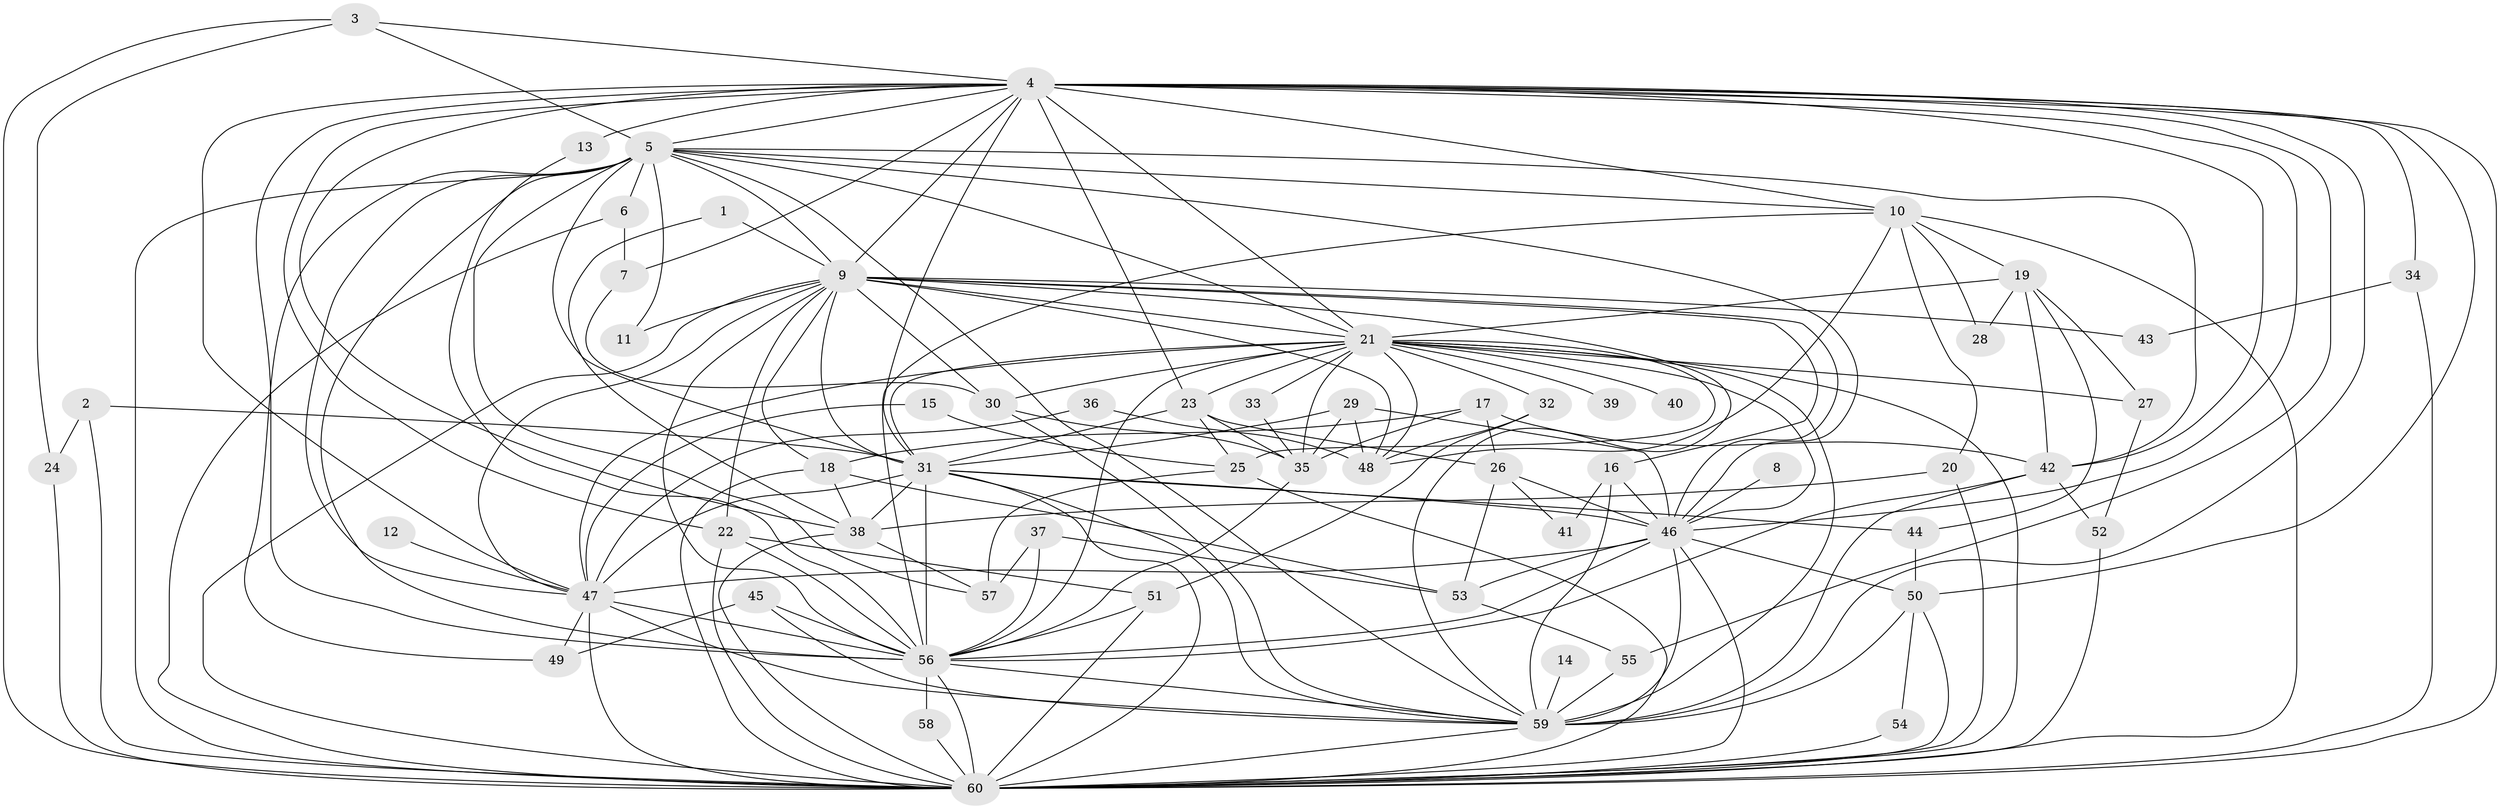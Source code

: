 // original degree distribution, {24: 0.008403361344537815, 20: 0.008403361344537815, 21: 0.008403361344537815, 17: 0.008403361344537815, 19: 0.01680672268907563, 27: 0.008403361344537815, 18: 0.008403361344537815, 34: 0.008403361344537815, 16: 0.008403361344537815, 9: 0.008403361344537815, 6: 0.06722689075630252, 5: 0.05042016806722689, 2: 0.5630252100840336, 3: 0.17647058823529413, 4: 0.04201680672268908, 7: 0.008403361344537815}
// Generated by graph-tools (version 1.1) at 2025/01/03/09/25 03:01:26]
// undirected, 60 vertices, 175 edges
graph export_dot {
graph [start="1"]
  node [color=gray90,style=filled];
  1;
  2;
  3;
  4;
  5;
  6;
  7;
  8;
  9;
  10;
  11;
  12;
  13;
  14;
  15;
  16;
  17;
  18;
  19;
  20;
  21;
  22;
  23;
  24;
  25;
  26;
  27;
  28;
  29;
  30;
  31;
  32;
  33;
  34;
  35;
  36;
  37;
  38;
  39;
  40;
  41;
  42;
  43;
  44;
  45;
  46;
  47;
  48;
  49;
  50;
  51;
  52;
  53;
  54;
  55;
  56;
  57;
  58;
  59;
  60;
  1 -- 9 [weight=1.0];
  1 -- 38 [weight=1.0];
  2 -- 24 [weight=1.0];
  2 -- 31 [weight=1.0];
  2 -- 60 [weight=1.0];
  3 -- 4 [weight=1.0];
  3 -- 5 [weight=1.0];
  3 -- 24 [weight=1.0];
  3 -- 60 [weight=1.0];
  4 -- 5 [weight=1.0];
  4 -- 7 [weight=1.0];
  4 -- 9 [weight=1.0];
  4 -- 10 [weight=1.0];
  4 -- 13 [weight=2.0];
  4 -- 21 [weight=2.0];
  4 -- 22 [weight=1.0];
  4 -- 23 [weight=1.0];
  4 -- 31 [weight=1.0];
  4 -- 34 [weight=1.0];
  4 -- 38 [weight=1.0];
  4 -- 42 [weight=1.0];
  4 -- 46 [weight=1.0];
  4 -- 47 [weight=1.0];
  4 -- 50 [weight=1.0];
  4 -- 55 [weight=1.0];
  4 -- 56 [weight=2.0];
  4 -- 59 [weight=2.0];
  4 -- 60 [weight=1.0];
  5 -- 6 [weight=1.0];
  5 -- 9 [weight=1.0];
  5 -- 10 [weight=1.0];
  5 -- 11 [weight=1.0];
  5 -- 21 [weight=1.0];
  5 -- 31 [weight=2.0];
  5 -- 42 [weight=1.0];
  5 -- 46 [weight=1.0];
  5 -- 47 [weight=1.0];
  5 -- 49 [weight=1.0];
  5 -- 56 [weight=1.0];
  5 -- 57 [weight=1.0];
  5 -- 59 [weight=1.0];
  5 -- 60 [weight=1.0];
  6 -- 7 [weight=1.0];
  6 -- 60 [weight=1.0];
  7 -- 30 [weight=1.0];
  8 -- 46 [weight=1.0];
  9 -- 11 [weight=2.0];
  9 -- 16 [weight=1.0];
  9 -- 18 [weight=1.0];
  9 -- 21 [weight=1.0];
  9 -- 22 [weight=1.0];
  9 -- 30 [weight=1.0];
  9 -- 31 [weight=2.0];
  9 -- 43 [weight=2.0];
  9 -- 46 [weight=1.0];
  9 -- 47 [weight=1.0];
  9 -- 48 [weight=1.0];
  9 -- 56 [weight=1.0];
  9 -- 59 [weight=1.0];
  9 -- 60 [weight=1.0];
  10 -- 19 [weight=1.0];
  10 -- 20 [weight=1.0];
  10 -- 28 [weight=1.0];
  10 -- 48 [weight=1.0];
  10 -- 56 [weight=1.0];
  10 -- 60 [weight=1.0];
  12 -- 47 [weight=1.0];
  13 -- 56 [weight=1.0];
  14 -- 59 [weight=1.0];
  15 -- 25 [weight=1.0];
  15 -- 47 [weight=1.0];
  16 -- 41 [weight=1.0];
  16 -- 46 [weight=1.0];
  16 -- 59 [weight=1.0];
  17 -- 18 [weight=1.0];
  17 -- 26 [weight=1.0];
  17 -- 35 [weight=1.0];
  17 -- 42 [weight=1.0];
  18 -- 38 [weight=1.0];
  18 -- 53 [weight=1.0];
  18 -- 60 [weight=1.0];
  19 -- 21 [weight=1.0];
  19 -- 27 [weight=1.0];
  19 -- 28 [weight=1.0];
  19 -- 42 [weight=1.0];
  19 -- 44 [weight=1.0];
  20 -- 38 [weight=1.0];
  20 -- 60 [weight=1.0];
  21 -- 23 [weight=1.0];
  21 -- 25 [weight=2.0];
  21 -- 27 [weight=1.0];
  21 -- 30 [weight=1.0];
  21 -- 31 [weight=4.0];
  21 -- 32 [weight=1.0];
  21 -- 33 [weight=1.0];
  21 -- 35 [weight=1.0];
  21 -- 39 [weight=1.0];
  21 -- 40 [weight=1.0];
  21 -- 46 [weight=1.0];
  21 -- 47 [weight=1.0];
  21 -- 48 [weight=1.0];
  21 -- 56 [weight=1.0];
  21 -- 59 [weight=1.0];
  21 -- 60 [weight=1.0];
  22 -- 51 [weight=1.0];
  22 -- 56 [weight=1.0];
  22 -- 60 [weight=1.0];
  23 -- 25 [weight=1.0];
  23 -- 26 [weight=1.0];
  23 -- 31 [weight=1.0];
  23 -- 35 [weight=1.0];
  24 -- 60 [weight=1.0];
  25 -- 57 [weight=1.0];
  25 -- 60 [weight=1.0];
  26 -- 41 [weight=1.0];
  26 -- 46 [weight=1.0];
  26 -- 53 [weight=1.0];
  27 -- 52 [weight=1.0];
  29 -- 31 [weight=1.0];
  29 -- 35 [weight=1.0];
  29 -- 46 [weight=1.0];
  29 -- 48 [weight=1.0];
  30 -- 35 [weight=1.0];
  30 -- 59 [weight=2.0];
  31 -- 38 [weight=1.0];
  31 -- 44 [weight=1.0];
  31 -- 46 [weight=1.0];
  31 -- 47 [weight=1.0];
  31 -- 56 [weight=1.0];
  31 -- 59 [weight=1.0];
  31 -- 60 [weight=1.0];
  32 -- 48 [weight=1.0];
  32 -- 51 [weight=1.0];
  33 -- 35 [weight=1.0];
  34 -- 43 [weight=1.0];
  34 -- 60 [weight=2.0];
  35 -- 56 [weight=1.0];
  36 -- 47 [weight=1.0];
  36 -- 48 [weight=1.0];
  37 -- 53 [weight=1.0];
  37 -- 56 [weight=1.0];
  37 -- 57 [weight=1.0];
  38 -- 57 [weight=1.0];
  38 -- 60 [weight=3.0];
  42 -- 52 [weight=1.0];
  42 -- 56 [weight=1.0];
  42 -- 59 [weight=1.0];
  44 -- 50 [weight=1.0];
  45 -- 49 [weight=1.0];
  45 -- 56 [weight=1.0];
  45 -- 59 [weight=1.0];
  46 -- 47 [weight=1.0];
  46 -- 50 [weight=1.0];
  46 -- 53 [weight=1.0];
  46 -- 56 [weight=1.0];
  46 -- 59 [weight=3.0];
  46 -- 60 [weight=1.0];
  47 -- 49 [weight=1.0];
  47 -- 56 [weight=1.0];
  47 -- 59 [weight=1.0];
  47 -- 60 [weight=3.0];
  50 -- 54 [weight=1.0];
  50 -- 59 [weight=1.0];
  50 -- 60 [weight=1.0];
  51 -- 56 [weight=1.0];
  51 -- 60 [weight=2.0];
  52 -- 60 [weight=1.0];
  53 -- 55 [weight=1.0];
  54 -- 60 [weight=1.0];
  55 -- 59 [weight=1.0];
  56 -- 58 [weight=1.0];
  56 -- 59 [weight=1.0];
  56 -- 60 [weight=1.0];
  58 -- 60 [weight=1.0];
  59 -- 60 [weight=1.0];
}
